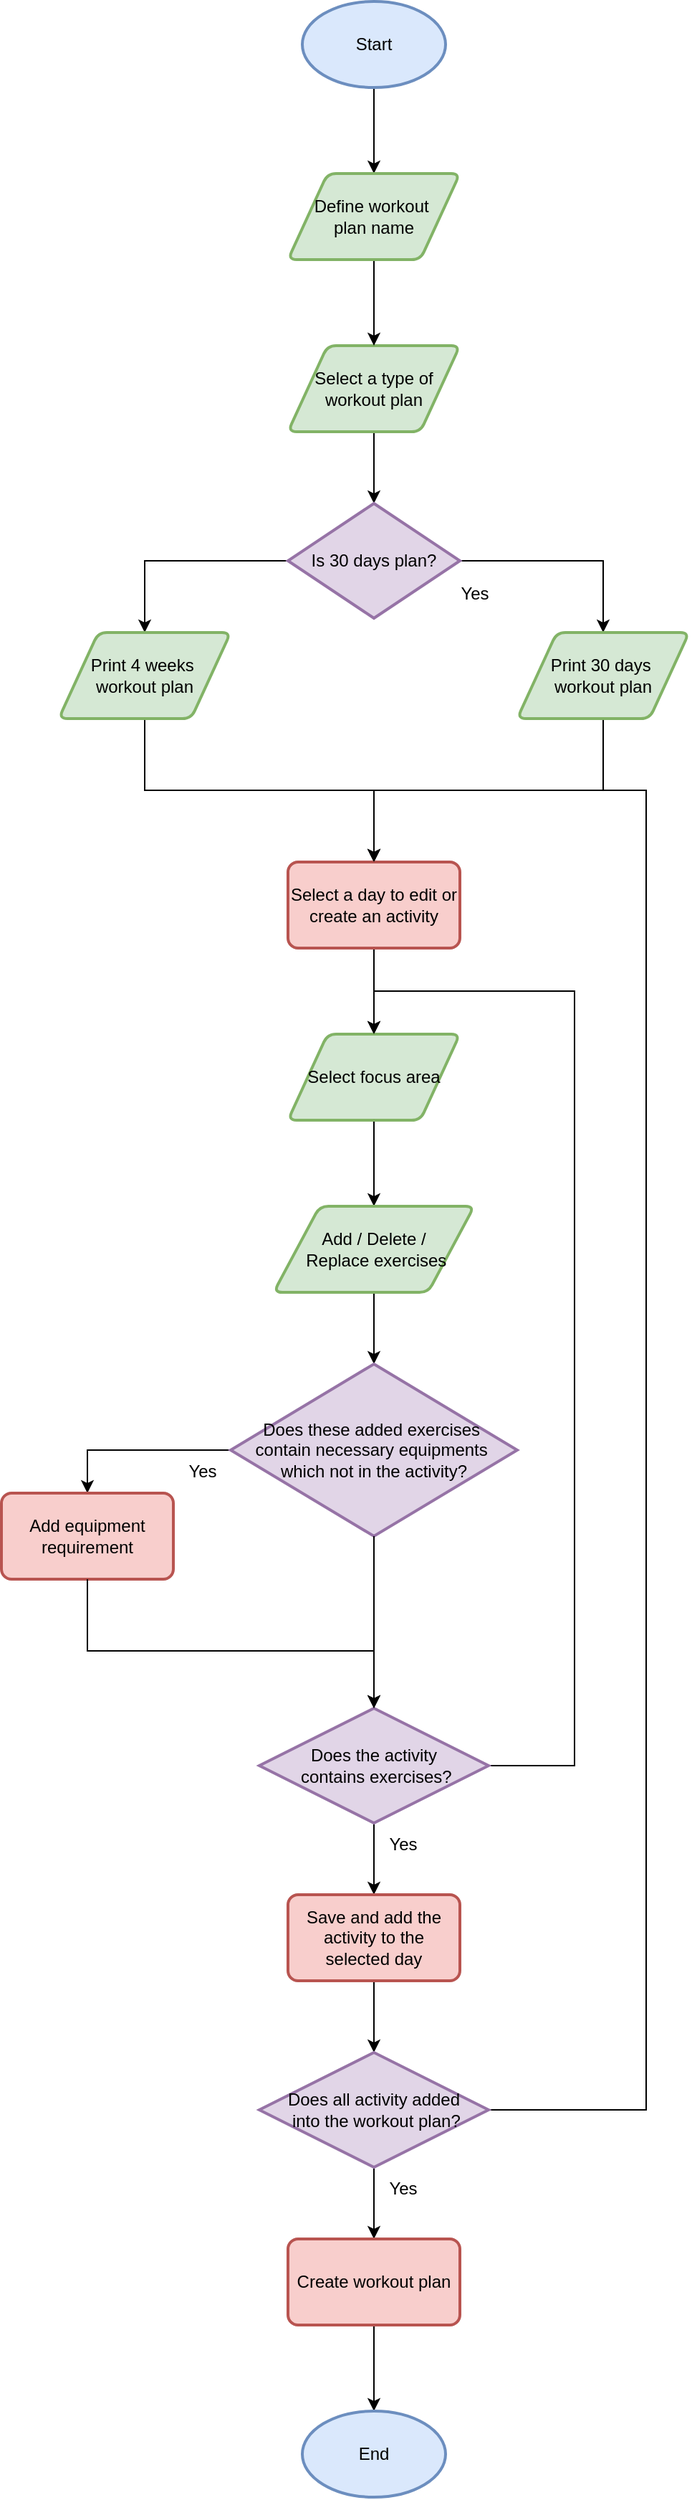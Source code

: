 <mxfile version="26.0.1">
  <diagram name="第 1 页" id="OUeEZu8KfTxYttRnIiOZ">
    <mxGraphModel dx="1323" dy="743" grid="1" gridSize="10" guides="1" tooltips="1" connect="1" arrows="1" fold="1" page="0" pageScale="1" pageWidth="827" pageHeight="1169" math="0" shadow="0">
      <root>
        <mxCell id="0" />
        <mxCell id="1" parent="0" />
        <mxCell id="sK-Rt0_sFjDpiI7IriGA-26" value="" style="edgeStyle=orthogonalEdgeStyle;rounded=0;orthogonalLoop=1;jettySize=auto;html=1;" edge="1" parent="1" source="sK-Rt0_sFjDpiI7IriGA-1" target="sK-Rt0_sFjDpiI7IriGA-25">
          <mxGeometry relative="1" as="geometry" />
        </mxCell>
        <mxCell id="sK-Rt0_sFjDpiI7IriGA-1" value="Start" style="strokeWidth=2;html=1;shape=mxgraph.flowchart.start_1;whiteSpace=wrap;fillColor=#dae8fc;strokeColor=#6c8ebf;" vertex="1" parent="1">
          <mxGeometry x="330" y="210" width="100" height="60" as="geometry" />
        </mxCell>
        <mxCell id="sK-Rt0_sFjDpiI7IriGA-6" value="" style="edgeStyle=orthogonalEdgeStyle;rounded=0;orthogonalLoop=1;jettySize=auto;html=1;" edge="1" parent="1" source="sK-Rt0_sFjDpiI7IriGA-3" target="sK-Rt0_sFjDpiI7IriGA-5">
          <mxGeometry relative="1" as="geometry" />
        </mxCell>
        <mxCell id="sK-Rt0_sFjDpiI7IriGA-3" value="Select a type of workout plan" style="shape=parallelogram;html=1;strokeWidth=2;perimeter=parallelogramPerimeter;whiteSpace=wrap;rounded=1;arcSize=12;size=0.23;fillColor=#d5e8d4;strokeColor=#82b366;" vertex="1" parent="1">
          <mxGeometry x="320" y="450" width="120" height="60" as="geometry" />
        </mxCell>
        <mxCell id="sK-Rt0_sFjDpiI7IriGA-38" style="edgeStyle=orthogonalEdgeStyle;rounded=0;orthogonalLoop=1;jettySize=auto;html=1;entryX=0.5;entryY=0;entryDx=0;entryDy=0;" edge="1" parent="1" source="sK-Rt0_sFjDpiI7IriGA-5" target="sK-Rt0_sFjDpiI7IriGA-10">
          <mxGeometry relative="1" as="geometry" />
        </mxCell>
        <mxCell id="sK-Rt0_sFjDpiI7IriGA-39" style="edgeStyle=orthogonalEdgeStyle;rounded=0;orthogonalLoop=1;jettySize=auto;html=1;entryX=0.5;entryY=0;entryDx=0;entryDy=0;" edge="1" parent="1" source="sK-Rt0_sFjDpiI7IriGA-5" target="sK-Rt0_sFjDpiI7IriGA-11">
          <mxGeometry relative="1" as="geometry" />
        </mxCell>
        <mxCell id="sK-Rt0_sFjDpiI7IriGA-5" value="Is 30 days plan?" style="strokeWidth=2;html=1;shape=mxgraph.flowchart.decision;whiteSpace=wrap;fillColor=#e1d5e7;strokeColor=#9673a6;" vertex="1" parent="1">
          <mxGeometry x="320" y="560" width="120" height="80" as="geometry" />
        </mxCell>
        <mxCell id="sK-Rt0_sFjDpiI7IriGA-41" style="edgeStyle=orthogonalEdgeStyle;rounded=0;orthogonalLoop=1;jettySize=auto;html=1;entryX=0.5;entryY=0;entryDx=0;entryDy=0;" edge="1" parent="1" source="sK-Rt0_sFjDpiI7IriGA-10" target="sK-Rt0_sFjDpiI7IriGA-12">
          <mxGeometry relative="1" as="geometry">
            <Array as="points">
              <mxPoint x="540" y="760" />
              <mxPoint x="380" y="760" />
            </Array>
          </mxGeometry>
        </mxCell>
        <mxCell id="sK-Rt0_sFjDpiI7IriGA-10" value="Print 30 days&amp;nbsp;&lt;div&gt;workout plan&lt;/div&gt;" style="shape=parallelogram;html=1;strokeWidth=2;perimeter=parallelogramPerimeter;whiteSpace=wrap;rounded=1;arcSize=12;size=0.23;fillColor=#d5e8d4;strokeColor=#82b366;" vertex="1" parent="1">
          <mxGeometry x="480" y="650" width="120" height="60" as="geometry" />
        </mxCell>
        <mxCell id="sK-Rt0_sFjDpiI7IriGA-40" style="edgeStyle=orthogonalEdgeStyle;rounded=0;orthogonalLoop=1;jettySize=auto;html=1;entryX=0.5;entryY=0;entryDx=0;entryDy=0;" edge="1" parent="1" source="sK-Rt0_sFjDpiI7IriGA-11" target="sK-Rt0_sFjDpiI7IriGA-12">
          <mxGeometry relative="1" as="geometry">
            <Array as="points">
              <mxPoint x="220" y="760" />
              <mxPoint x="380" y="760" />
            </Array>
          </mxGeometry>
        </mxCell>
        <mxCell id="sK-Rt0_sFjDpiI7IriGA-11" value="Print 4 weeks&amp;nbsp;&lt;div&gt;workout plan&lt;/div&gt;" style="shape=parallelogram;html=1;strokeWidth=2;perimeter=parallelogramPerimeter;whiteSpace=wrap;rounded=1;arcSize=12;size=0.23;fillColor=#d5e8d4;strokeColor=#82b366;" vertex="1" parent="1">
          <mxGeometry x="160" y="650" width="120" height="60" as="geometry" />
        </mxCell>
        <mxCell id="sK-Rt0_sFjDpiI7IriGA-58" value="" style="edgeStyle=orthogonalEdgeStyle;rounded=0;orthogonalLoop=1;jettySize=auto;html=1;" edge="1" parent="1" source="sK-Rt0_sFjDpiI7IriGA-12" target="sK-Rt0_sFjDpiI7IriGA-29">
          <mxGeometry relative="1" as="geometry" />
        </mxCell>
        <mxCell id="sK-Rt0_sFjDpiI7IriGA-12" value="Select a day to edit or create an activity" style="rounded=1;whiteSpace=wrap;html=1;absoluteArcSize=1;arcSize=14;strokeWidth=2;fillColor=#f8cecc;strokeColor=#b85450;" vertex="1" parent="1">
          <mxGeometry x="320" y="810" width="120" height="60" as="geometry" />
        </mxCell>
        <mxCell id="sK-Rt0_sFjDpiI7IriGA-27" value="" style="edgeStyle=orthogonalEdgeStyle;rounded=0;orthogonalLoop=1;jettySize=auto;html=1;" edge="1" parent="1" source="sK-Rt0_sFjDpiI7IriGA-25" target="sK-Rt0_sFjDpiI7IriGA-3">
          <mxGeometry relative="1" as="geometry" />
        </mxCell>
        <mxCell id="sK-Rt0_sFjDpiI7IriGA-25" value="Define workout&amp;nbsp;&lt;div&gt;plan name&lt;/div&gt;" style="shape=parallelogram;html=1;strokeWidth=2;perimeter=parallelogramPerimeter;whiteSpace=wrap;rounded=1;arcSize=12;size=0.23;fillColor=#d5e8d4;strokeColor=#82b366;" vertex="1" parent="1">
          <mxGeometry x="320" y="330" width="120" height="60" as="geometry" />
        </mxCell>
        <mxCell id="sK-Rt0_sFjDpiI7IriGA-50" value="" style="edgeStyle=orthogonalEdgeStyle;rounded=0;orthogonalLoop=1;jettySize=auto;html=1;" edge="1" parent="1" source="sK-Rt0_sFjDpiI7IriGA-29" target="sK-Rt0_sFjDpiI7IriGA-31">
          <mxGeometry relative="1" as="geometry" />
        </mxCell>
        <mxCell id="sK-Rt0_sFjDpiI7IriGA-29" value="Select focus area" style="shape=parallelogram;html=1;strokeWidth=2;perimeter=parallelogramPerimeter;whiteSpace=wrap;rounded=1;arcSize=12;size=0.23;fillColor=#d5e8d4;strokeColor=#82b366;" vertex="1" parent="1">
          <mxGeometry x="320" y="930" width="120" height="60" as="geometry" />
        </mxCell>
        <mxCell id="sK-Rt0_sFjDpiI7IriGA-51" value="" style="edgeStyle=orthogonalEdgeStyle;rounded=0;orthogonalLoop=1;jettySize=auto;html=1;" edge="1" parent="1" source="sK-Rt0_sFjDpiI7IriGA-31" target="sK-Rt0_sFjDpiI7IriGA-33">
          <mxGeometry relative="1" as="geometry" />
        </mxCell>
        <mxCell id="sK-Rt0_sFjDpiI7IriGA-31" value="Add / Delete /&lt;div&gt;&amp;nbsp;Replace exercises&lt;/div&gt;" style="shape=parallelogram;html=1;strokeWidth=2;perimeter=parallelogramPerimeter;whiteSpace=wrap;rounded=1;arcSize=12;size=0.23;fillColor=#d5e8d4;strokeColor=#82b366;" vertex="1" parent="1">
          <mxGeometry x="310" y="1050" width="140" height="60" as="geometry" />
        </mxCell>
        <mxCell id="sK-Rt0_sFjDpiI7IriGA-52" style="edgeStyle=orthogonalEdgeStyle;rounded=0;orthogonalLoop=1;jettySize=auto;html=1;entryX=0.5;entryY=0;entryDx=0;entryDy=0;" edge="1" parent="1" source="sK-Rt0_sFjDpiI7IriGA-33" target="sK-Rt0_sFjDpiI7IriGA-34">
          <mxGeometry relative="1" as="geometry" />
        </mxCell>
        <mxCell id="sK-Rt0_sFjDpiI7IriGA-33" value="Does these added exercises&amp;nbsp;&lt;div&gt;contain necessary equipments&amp;nbsp;&lt;div&gt;which not in the activity?&lt;/div&gt;&lt;/div&gt;" style="strokeWidth=2;html=1;shape=mxgraph.flowchart.decision;whiteSpace=wrap;fillColor=#e1d5e7;strokeColor=#9673a6;" vertex="1" parent="1">
          <mxGeometry x="280" y="1160" width="200" height="120" as="geometry" />
        </mxCell>
        <mxCell id="sK-Rt0_sFjDpiI7IriGA-34" value="Add equipment requirement" style="rounded=1;whiteSpace=wrap;html=1;absoluteArcSize=1;arcSize=14;strokeWidth=2;fillColor=#f8cecc;strokeColor=#b85450;" vertex="1" parent="1">
          <mxGeometry x="120" y="1250" width="120" height="60" as="geometry" />
        </mxCell>
        <mxCell id="sK-Rt0_sFjDpiI7IriGA-55" value="" style="edgeStyle=orthogonalEdgeStyle;rounded=0;orthogonalLoop=1;jettySize=auto;html=1;" edge="1" parent="1" source="sK-Rt0_sFjDpiI7IriGA-36" target="sK-Rt0_sFjDpiI7IriGA-37">
          <mxGeometry relative="1" as="geometry" />
        </mxCell>
        <mxCell id="sK-Rt0_sFjDpiI7IriGA-61" style="edgeStyle=orthogonalEdgeStyle;rounded=0;orthogonalLoop=1;jettySize=auto;html=1;entryX=0.5;entryY=0;entryDx=0;entryDy=0;exitX=1;exitY=0.5;exitDx=0;exitDy=0;exitPerimeter=0;" edge="1" parent="1" source="sK-Rt0_sFjDpiI7IriGA-36" target="sK-Rt0_sFjDpiI7IriGA-29">
          <mxGeometry relative="1" as="geometry">
            <Array as="points">
              <mxPoint x="520" y="1440" />
              <mxPoint x="520" y="900" />
              <mxPoint x="380" y="900" />
            </Array>
          </mxGeometry>
        </mxCell>
        <mxCell id="sK-Rt0_sFjDpiI7IriGA-36" value="Does the activity&lt;div&gt;&amp;nbsp;contains exercises?&lt;/div&gt;" style="strokeWidth=2;html=1;shape=mxgraph.flowchart.decision;whiteSpace=wrap;fillColor=#e1d5e7;strokeColor=#9673a6;" vertex="1" parent="1">
          <mxGeometry x="300" y="1400" width="160" height="80" as="geometry" />
        </mxCell>
        <mxCell id="sK-Rt0_sFjDpiI7IriGA-64" value="" style="edgeStyle=orthogonalEdgeStyle;rounded=0;orthogonalLoop=1;jettySize=auto;html=1;" edge="1" parent="1" source="sK-Rt0_sFjDpiI7IriGA-37" target="sK-Rt0_sFjDpiI7IriGA-63">
          <mxGeometry relative="1" as="geometry" />
        </mxCell>
        <mxCell id="sK-Rt0_sFjDpiI7IriGA-37" value="Save and add the activity to the selected day" style="rounded=1;whiteSpace=wrap;html=1;absoluteArcSize=1;arcSize=14;strokeWidth=2;fillColor=#f8cecc;strokeColor=#b85450;" vertex="1" parent="1">
          <mxGeometry x="320" y="1530" width="120" height="60" as="geometry" />
        </mxCell>
        <mxCell id="sK-Rt0_sFjDpiI7IriGA-43" value="Yes" style="text;html=1;align=center;verticalAlign=middle;resizable=0;points=[];autosize=1;strokeColor=none;fillColor=none;" vertex="1" parent="1">
          <mxGeometry x="430" y="608" width="40" height="30" as="geometry" />
        </mxCell>
        <mxCell id="sK-Rt0_sFjDpiI7IriGA-53" style="edgeStyle=orthogonalEdgeStyle;rounded=0;orthogonalLoop=1;jettySize=auto;html=1;entryX=0.5;entryY=0;entryDx=0;entryDy=0;entryPerimeter=0;" edge="1" parent="1" source="sK-Rt0_sFjDpiI7IriGA-34" target="sK-Rt0_sFjDpiI7IriGA-36">
          <mxGeometry relative="1" as="geometry">
            <Array as="points">
              <mxPoint x="180" y="1360" />
              <mxPoint x="380" y="1360" />
            </Array>
          </mxGeometry>
        </mxCell>
        <mxCell id="sK-Rt0_sFjDpiI7IriGA-54" style="edgeStyle=orthogonalEdgeStyle;rounded=0;orthogonalLoop=1;jettySize=auto;html=1;entryX=0.5;entryY=0;entryDx=0;entryDy=0;entryPerimeter=0;" edge="1" parent="1" source="sK-Rt0_sFjDpiI7IriGA-33" target="sK-Rt0_sFjDpiI7IriGA-36">
          <mxGeometry relative="1" as="geometry" />
        </mxCell>
        <mxCell id="sK-Rt0_sFjDpiI7IriGA-60" value="Yes" style="text;html=1;align=center;verticalAlign=middle;resizable=0;points=[];autosize=1;strokeColor=none;fillColor=none;" vertex="1" parent="1">
          <mxGeometry x="240" y="1220" width="40" height="30" as="geometry" />
        </mxCell>
        <mxCell id="sK-Rt0_sFjDpiI7IriGA-62" value="Yes" style="text;html=1;align=center;verticalAlign=middle;resizable=0;points=[];autosize=1;strokeColor=none;fillColor=none;" vertex="1" parent="1">
          <mxGeometry x="380" y="1480" width="40" height="30" as="geometry" />
        </mxCell>
        <mxCell id="sK-Rt0_sFjDpiI7IriGA-65" style="edgeStyle=orthogonalEdgeStyle;rounded=0;orthogonalLoop=1;jettySize=auto;html=1;exitX=1;exitY=0.5;exitDx=0;exitDy=0;exitPerimeter=0;entryX=0.5;entryY=0;entryDx=0;entryDy=0;" edge="1" parent="1" source="sK-Rt0_sFjDpiI7IriGA-63" target="sK-Rt0_sFjDpiI7IriGA-12">
          <mxGeometry relative="1" as="geometry">
            <Array as="points">
              <mxPoint x="570" y="1680" />
              <mxPoint x="570" y="760" />
              <mxPoint x="380" y="760" />
            </Array>
          </mxGeometry>
        </mxCell>
        <mxCell id="sK-Rt0_sFjDpiI7IriGA-67" value="" style="edgeStyle=orthogonalEdgeStyle;rounded=0;orthogonalLoop=1;jettySize=auto;html=1;" edge="1" parent="1" source="sK-Rt0_sFjDpiI7IriGA-63" target="sK-Rt0_sFjDpiI7IriGA-66">
          <mxGeometry relative="1" as="geometry" />
        </mxCell>
        <mxCell id="sK-Rt0_sFjDpiI7IriGA-63" value="Does all activity added&lt;div&gt;&amp;nbsp;into the workout plan?&lt;/div&gt;" style="strokeWidth=2;html=1;shape=mxgraph.flowchart.decision;whiteSpace=wrap;fillColor=#e1d5e7;strokeColor=#9673a6;" vertex="1" parent="1">
          <mxGeometry x="300" y="1640" width="160" height="80" as="geometry" />
        </mxCell>
        <mxCell id="sK-Rt0_sFjDpiI7IriGA-70" value="" style="edgeStyle=orthogonalEdgeStyle;rounded=0;orthogonalLoop=1;jettySize=auto;html=1;" edge="1" parent="1" source="sK-Rt0_sFjDpiI7IriGA-66" target="sK-Rt0_sFjDpiI7IriGA-69">
          <mxGeometry relative="1" as="geometry" />
        </mxCell>
        <mxCell id="sK-Rt0_sFjDpiI7IriGA-66" value="Create workout plan" style="rounded=1;whiteSpace=wrap;html=1;absoluteArcSize=1;arcSize=14;strokeWidth=2;fillColor=#f8cecc;strokeColor=#b85450;" vertex="1" parent="1">
          <mxGeometry x="320" y="1770" width="120" height="60" as="geometry" />
        </mxCell>
        <mxCell id="sK-Rt0_sFjDpiI7IriGA-68" value="Yes" style="text;html=1;align=center;verticalAlign=middle;resizable=0;points=[];autosize=1;strokeColor=none;fillColor=none;" vertex="1" parent="1">
          <mxGeometry x="380" y="1720" width="40" height="30" as="geometry" />
        </mxCell>
        <mxCell id="sK-Rt0_sFjDpiI7IriGA-69" value="End" style="strokeWidth=2;html=1;shape=mxgraph.flowchart.start_1;whiteSpace=wrap;fillColor=#dae8fc;strokeColor=#6c8ebf;" vertex="1" parent="1">
          <mxGeometry x="330" y="1890" width="100" height="60" as="geometry" />
        </mxCell>
      </root>
    </mxGraphModel>
  </diagram>
</mxfile>
